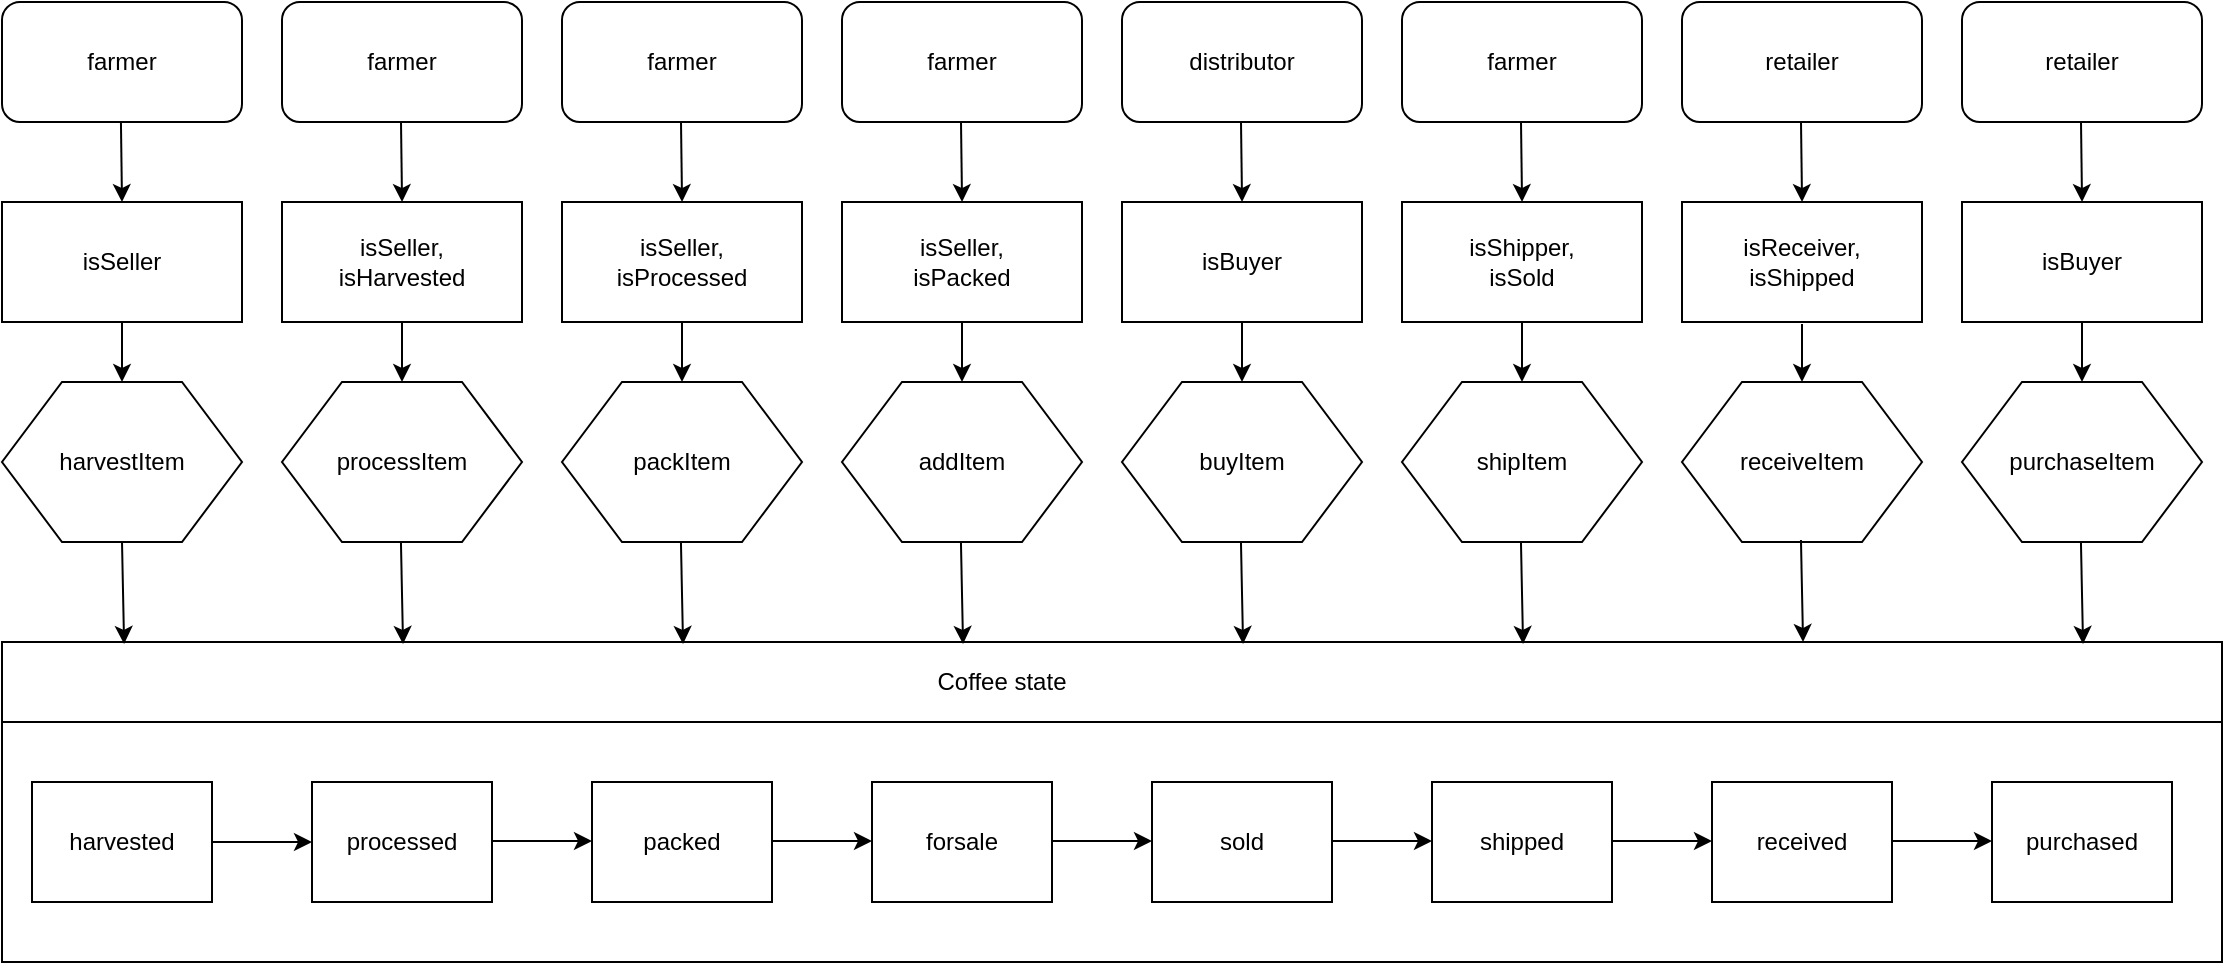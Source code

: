 <mxfile version="12.9.7" type="device"><diagram id="_Ppu0cv5OBJ6s502bK6j" name="Page-1"><mxGraphModel dx="1422" dy="791" grid="1" gridSize="10" guides="1" tooltips="1" connect="1" arrows="1" fold="1" page="1" pageScale="1" pageWidth="827" pageHeight="1169" math="0" shadow="0"><root><mxCell id="0"/><mxCell id="1" parent="0"/><mxCell id="bheTO-YOBBNnnfshBaUi-1" value="farmer" style="rounded=1;whiteSpace=wrap;html=1;" vertex="1" parent="1"><mxGeometry x="20" y="40" width="120" height="60" as="geometry"/></mxCell><mxCell id="bheTO-YOBBNnnfshBaUi-2" value="farmer" style="rounded=1;whiteSpace=wrap;html=1;" vertex="1" parent="1"><mxGeometry x="160" y="40" width="120" height="60" as="geometry"/></mxCell><mxCell id="bheTO-YOBBNnnfshBaUi-3" value="farmer" style="rounded=1;whiteSpace=wrap;html=1;" vertex="1" parent="1"><mxGeometry x="300" y="40" width="120" height="60" as="geometry"/></mxCell><mxCell id="bheTO-YOBBNnnfshBaUi-4" value="farmer" style="rounded=1;whiteSpace=wrap;html=1;" vertex="1" parent="1"><mxGeometry x="440" y="40" width="120" height="60" as="geometry"/></mxCell><mxCell id="bheTO-YOBBNnnfshBaUi-5" value="distributor" style="rounded=1;whiteSpace=wrap;html=1;" vertex="1" parent="1"><mxGeometry x="580" y="40" width="120" height="60" as="geometry"/></mxCell><mxCell id="bheTO-YOBBNnnfshBaUi-6" value="farmer" style="rounded=1;whiteSpace=wrap;html=1;" vertex="1" parent="1"><mxGeometry x="720" y="40" width="120" height="60" as="geometry"/></mxCell><mxCell id="bheTO-YOBBNnnfshBaUi-7" value="retailer" style="rounded=1;whiteSpace=wrap;html=1;" vertex="1" parent="1"><mxGeometry x="860" y="40" width="120" height="60" as="geometry"/></mxCell><mxCell id="bheTO-YOBBNnnfshBaUi-8" value="" style="rounded=0;whiteSpace=wrap;html=1;" vertex="1" parent="1"><mxGeometry x="20" y="360" width="1110" height="160" as="geometry"/></mxCell><mxCell id="bheTO-YOBBNnnfshBaUi-9" value="" style="endArrow=none;html=1;exitX=0;exitY=0.25;exitDx=0;exitDy=0;entryX=1;entryY=0.25;entryDx=0;entryDy=0;" edge="1" parent="1" source="bheTO-YOBBNnnfshBaUi-8" target="bheTO-YOBBNnnfshBaUi-8"><mxGeometry width="50" height="50" relative="1" as="geometry"><mxPoint x="390" y="430" as="sourcePoint"/><mxPoint x="440" y="380" as="targetPoint"/></mxGeometry></mxCell><mxCell id="bheTO-YOBBNnnfshBaUi-10" value="harvestItem" style="shape=hexagon;perimeter=hexagonPerimeter2;whiteSpace=wrap;html=1;" vertex="1" parent="1"><mxGeometry x="20" y="230" width="120" height="80" as="geometry"/></mxCell><mxCell id="bheTO-YOBBNnnfshBaUi-12" value="processItem" style="shape=hexagon;perimeter=hexagonPerimeter2;whiteSpace=wrap;html=1;" vertex="1" parent="1"><mxGeometry x="160" y="230" width="120" height="80" as="geometry"/></mxCell><mxCell id="bheTO-YOBBNnnfshBaUi-13" value="packItem" style="shape=hexagon;perimeter=hexagonPerimeter2;whiteSpace=wrap;html=1;" vertex="1" parent="1"><mxGeometry x="300" y="230" width="120" height="80" as="geometry"/></mxCell><mxCell id="bheTO-YOBBNnnfshBaUi-14" value="addItem" style="shape=hexagon;perimeter=hexagonPerimeter2;whiteSpace=wrap;html=1;" vertex="1" parent="1"><mxGeometry x="440" y="230" width="120" height="80" as="geometry"/></mxCell><mxCell id="bheTO-YOBBNnnfshBaUi-15" value="buyItem" style="shape=hexagon;perimeter=hexagonPerimeter2;whiteSpace=wrap;html=1;" vertex="1" parent="1"><mxGeometry x="580" y="230" width="120" height="80" as="geometry"/></mxCell><mxCell id="bheTO-YOBBNnnfshBaUi-16" value="shipItem" style="shape=hexagon;perimeter=hexagonPerimeter2;whiteSpace=wrap;html=1;" vertex="1" parent="1"><mxGeometry x="720" y="230" width="120" height="80" as="geometry"/></mxCell><mxCell id="bheTO-YOBBNnnfshBaUi-17" value="receiveItem" style="shape=hexagon;perimeter=hexagonPerimeter2;whiteSpace=wrap;html=1;" vertex="1" parent="1"><mxGeometry x="860" y="230" width="120" height="80" as="geometry"/></mxCell><mxCell id="bheTO-YOBBNnnfshBaUi-18" value="Coffee state" style="text;html=1;strokeColor=none;fillColor=none;align=center;verticalAlign=middle;whiteSpace=wrap;rounded=0;" vertex="1" parent="1"><mxGeometry x="480" y="370" width="80" height="20" as="geometry"/></mxCell><mxCell id="bheTO-YOBBNnnfshBaUi-21" value="retailer" style="rounded=1;whiteSpace=wrap;html=1;" vertex="1" parent="1"><mxGeometry x="1000" y="40" width="120" height="60" as="geometry"/></mxCell><mxCell id="bheTO-YOBBNnnfshBaUi-22" value="purchaseItem" style="shape=hexagon;perimeter=hexagonPerimeter2;whiteSpace=wrap;html=1;" vertex="1" parent="1"><mxGeometry x="1000" y="230" width="120" height="80" as="geometry"/></mxCell><mxCell id="bheTO-YOBBNnnfshBaUi-23" value="harvested" style="rounded=0;whiteSpace=wrap;html=1;" vertex="1" parent="1"><mxGeometry x="35" y="430" width="90" height="60" as="geometry"/></mxCell><mxCell id="bheTO-YOBBNnnfshBaUi-24" value="processed" style="rounded=0;whiteSpace=wrap;html=1;" vertex="1" parent="1"><mxGeometry x="175" y="430" width="90" height="60" as="geometry"/></mxCell><mxCell id="bheTO-YOBBNnnfshBaUi-25" value="packed" style="rounded=0;whiteSpace=wrap;html=1;" vertex="1" parent="1"><mxGeometry x="315" y="430" width="90" height="60" as="geometry"/></mxCell><mxCell id="bheTO-YOBBNnnfshBaUi-26" value="sold" style="rounded=0;whiteSpace=wrap;html=1;" vertex="1" parent="1"><mxGeometry x="595" y="430" width="90" height="60" as="geometry"/></mxCell><mxCell id="bheTO-YOBBNnnfshBaUi-27" value="forsale" style="rounded=0;whiteSpace=wrap;html=1;" vertex="1" parent="1"><mxGeometry x="455" y="430" width="90" height="60" as="geometry"/></mxCell><mxCell id="bheTO-YOBBNnnfshBaUi-28" value="received" style="rounded=0;whiteSpace=wrap;html=1;" vertex="1" parent="1"><mxGeometry x="875" y="430" width="90" height="60" as="geometry"/></mxCell><mxCell id="bheTO-YOBBNnnfshBaUi-29" value="shipped" style="rounded=0;whiteSpace=wrap;html=1;" vertex="1" parent="1"><mxGeometry x="735" y="430" width="90" height="60" as="geometry"/></mxCell><mxCell id="bheTO-YOBBNnnfshBaUi-30" value="purchased" style="rounded=0;whiteSpace=wrap;html=1;" vertex="1" parent="1"><mxGeometry x="1015" y="430" width="90" height="60" as="geometry"/></mxCell><mxCell id="bheTO-YOBBNnnfshBaUi-31" value="" style="endArrow=classic;html=1;exitX=1;exitY=0.5;exitDx=0;exitDy=0;" edge="1" parent="1" source="bheTO-YOBBNnnfshBaUi-23" target="bheTO-YOBBNnnfshBaUi-24"><mxGeometry width="50" height="50" relative="1" as="geometry"><mxPoint x="390" y="430" as="sourcePoint"/><mxPoint x="440" y="380" as="targetPoint"/></mxGeometry></mxCell><mxCell id="bheTO-YOBBNnnfshBaUi-32" value="" style="endArrow=classic;html=1;exitX=1;exitY=0.5;exitDx=0;exitDy=0;" edge="1" parent="1"><mxGeometry width="50" height="50" relative="1" as="geometry"><mxPoint x="265" y="459.5" as="sourcePoint"/><mxPoint x="315" y="459.5" as="targetPoint"/></mxGeometry></mxCell><mxCell id="bheTO-YOBBNnnfshBaUi-33" value="" style="endArrow=classic;html=1;exitX=1;exitY=0.5;exitDx=0;exitDy=0;" edge="1" parent="1"><mxGeometry width="50" height="50" relative="1" as="geometry"><mxPoint x="405" y="459.5" as="sourcePoint"/><mxPoint x="455" y="459.5" as="targetPoint"/></mxGeometry></mxCell><mxCell id="bheTO-YOBBNnnfshBaUi-34" value="" style="endArrow=classic;html=1;exitX=1;exitY=0.5;exitDx=0;exitDy=0;" edge="1" parent="1"><mxGeometry width="50" height="50" relative="1" as="geometry"><mxPoint x="545" y="459.5" as="sourcePoint"/><mxPoint x="595" y="459.5" as="targetPoint"/></mxGeometry></mxCell><mxCell id="bheTO-YOBBNnnfshBaUi-35" value="" style="endArrow=classic;html=1;exitX=1;exitY=0.5;exitDx=0;exitDy=0;" edge="1" parent="1"><mxGeometry width="50" height="50" relative="1" as="geometry"><mxPoint x="685" y="459.5" as="sourcePoint"/><mxPoint x="735" y="459.5" as="targetPoint"/></mxGeometry></mxCell><mxCell id="bheTO-YOBBNnnfshBaUi-36" value="" style="endArrow=classic;html=1;exitX=1;exitY=0.5;exitDx=0;exitDy=0;" edge="1" parent="1"><mxGeometry width="50" height="50" relative="1" as="geometry"><mxPoint x="825" y="459.5" as="sourcePoint"/><mxPoint x="875" y="459.5" as="targetPoint"/></mxGeometry></mxCell><mxCell id="bheTO-YOBBNnnfshBaUi-37" value="" style="endArrow=classic;html=1;exitX=1;exitY=0.5;exitDx=0;exitDy=0;" edge="1" parent="1"><mxGeometry width="50" height="50" relative="1" as="geometry"><mxPoint x="965" y="459.5" as="sourcePoint"/><mxPoint x="1015" y="459.5" as="targetPoint"/></mxGeometry></mxCell><mxCell id="bheTO-YOBBNnnfshBaUi-38" value="" style="endArrow=classic;html=1;exitX=0.5;exitY=1;exitDx=0;exitDy=0;entryX=0.055;entryY=0.006;entryDx=0;entryDy=0;entryPerimeter=0;" edge="1" parent="1" source="bheTO-YOBBNnnfshBaUi-10" target="bheTO-YOBBNnnfshBaUi-8"><mxGeometry width="50" height="50" relative="1" as="geometry"><mxPoint x="390" y="430" as="sourcePoint"/><mxPoint x="440" y="380" as="targetPoint"/></mxGeometry></mxCell><mxCell id="bheTO-YOBBNnnfshBaUi-39" value="" style="endArrow=classic;html=1;exitX=0.5;exitY=1;exitDx=0;exitDy=0;entryX=0.055;entryY=0.006;entryDx=0;entryDy=0;entryPerimeter=0;" edge="1" parent="1"><mxGeometry width="50" height="50" relative="1" as="geometry"><mxPoint x="219.47" y="310" as="sourcePoint"/><mxPoint x="220.52" y="360.96" as="targetPoint"/></mxGeometry></mxCell><mxCell id="bheTO-YOBBNnnfshBaUi-40" value="" style="endArrow=classic;html=1;exitX=0.5;exitY=1;exitDx=0;exitDy=0;entryX=0.055;entryY=0.006;entryDx=0;entryDy=0;entryPerimeter=0;" edge="1" parent="1"><mxGeometry width="50" height="50" relative="1" as="geometry"><mxPoint x="359.47" y="310" as="sourcePoint"/><mxPoint x="360.52" y="360.96" as="targetPoint"/></mxGeometry></mxCell><mxCell id="bheTO-YOBBNnnfshBaUi-41" value="" style="endArrow=classic;html=1;exitX=0.5;exitY=1;exitDx=0;exitDy=0;entryX=0.055;entryY=0.006;entryDx=0;entryDy=0;entryPerimeter=0;" edge="1" parent="1"><mxGeometry width="50" height="50" relative="1" as="geometry"><mxPoint x="499.47" y="310" as="sourcePoint"/><mxPoint x="500.52" y="360.96" as="targetPoint"/></mxGeometry></mxCell><mxCell id="bheTO-YOBBNnnfshBaUi-42" value="" style="endArrow=classic;html=1;exitX=0.5;exitY=1;exitDx=0;exitDy=0;entryX=0.055;entryY=0.006;entryDx=0;entryDy=0;entryPerimeter=0;" edge="1" parent="1"><mxGeometry width="50" height="50" relative="1" as="geometry"><mxPoint x="639.48" y="310" as="sourcePoint"/><mxPoint x="640.53" y="360.96" as="targetPoint"/></mxGeometry></mxCell><mxCell id="bheTO-YOBBNnnfshBaUi-43" value="" style="endArrow=classic;html=1;exitX=0.5;exitY=1;exitDx=0;exitDy=0;entryX=0.055;entryY=0.006;entryDx=0;entryDy=0;entryPerimeter=0;" edge="1" parent="1"><mxGeometry width="50" height="50" relative="1" as="geometry"><mxPoint x="779.48" y="310" as="sourcePoint"/><mxPoint x="780.53" y="360.96" as="targetPoint"/></mxGeometry></mxCell><mxCell id="bheTO-YOBBNnnfshBaUi-44" value="" style="endArrow=classic;html=1;exitX=0.5;exitY=1;exitDx=0;exitDy=0;entryX=0.055;entryY=0.006;entryDx=0;entryDy=0;entryPerimeter=0;" edge="1" parent="1"><mxGeometry width="50" height="50" relative="1" as="geometry"><mxPoint x="919.48" y="309.04" as="sourcePoint"/><mxPoint x="920.53" y="360.0" as="targetPoint"/></mxGeometry></mxCell><mxCell id="bheTO-YOBBNnnfshBaUi-45" value="" style="endArrow=classic;html=1;exitX=0.5;exitY=1;exitDx=0;exitDy=0;entryX=0.055;entryY=0.006;entryDx=0;entryDy=0;entryPerimeter=0;" edge="1" parent="1"><mxGeometry width="50" height="50" relative="1" as="geometry"><mxPoint x="1059.47" y="310.0" as="sourcePoint"/><mxPoint x="1060.52" y="360.96" as="targetPoint"/></mxGeometry></mxCell><mxCell id="bheTO-YOBBNnnfshBaUi-47" value="isSeller" style="rounded=0;whiteSpace=wrap;html=1;" vertex="1" parent="1"><mxGeometry x="20" y="140" width="120" height="60" as="geometry"/></mxCell><mxCell id="bheTO-YOBBNnnfshBaUi-48" value="&lt;div&gt;isSeller,&lt;/div&gt;&lt;div&gt;isHarvested&lt;br&gt;&lt;/div&gt;" style="rounded=0;whiteSpace=wrap;html=1;" vertex="1" parent="1"><mxGeometry x="160" y="140" width="120" height="60" as="geometry"/></mxCell><mxCell id="bheTO-YOBBNnnfshBaUi-49" value="&lt;div&gt;isSeller,&lt;/div&gt;&lt;div&gt;isProcessed&lt;br&gt;&lt;/div&gt;" style="rounded=0;whiteSpace=wrap;html=1;" vertex="1" parent="1"><mxGeometry x="300" y="140" width="120" height="60" as="geometry"/></mxCell><mxCell id="bheTO-YOBBNnnfshBaUi-50" value="&lt;div&gt;isSeller,&lt;/div&gt;&lt;div&gt;isPacked&lt;br&gt;&lt;/div&gt;" style="rounded=0;whiteSpace=wrap;html=1;" vertex="1" parent="1"><mxGeometry x="440" y="140" width="120" height="60" as="geometry"/></mxCell><mxCell id="bheTO-YOBBNnnfshBaUi-51" value="isBuyer" style="rounded=0;whiteSpace=wrap;html=1;" vertex="1" parent="1"><mxGeometry x="580" y="140" width="120" height="60" as="geometry"/></mxCell><mxCell id="bheTO-YOBBNnnfshBaUi-52" value="&lt;div&gt;isShipper,&lt;/div&gt;&lt;div&gt;isSold&lt;br&gt;&lt;/div&gt;" style="rounded=0;whiteSpace=wrap;html=1;" vertex="1" parent="1"><mxGeometry x="720" y="140" width="120" height="60" as="geometry"/></mxCell><mxCell id="bheTO-YOBBNnnfshBaUi-53" value="&lt;div&gt;isReceiver,&lt;/div&gt;&lt;div&gt;isShipped&lt;br&gt;&lt;/div&gt;" style="rounded=0;whiteSpace=wrap;html=1;" vertex="1" parent="1"><mxGeometry x="860" y="140" width="120" height="60" as="geometry"/></mxCell><mxCell id="bheTO-YOBBNnnfshBaUi-54" value="isBuyer" style="rounded=0;whiteSpace=wrap;html=1;" vertex="1" parent="1"><mxGeometry x="1000" y="140" width="120" height="60" as="geometry"/></mxCell><mxCell id="bheTO-YOBBNnnfshBaUi-55" value="" style="endArrow=classic;html=1;exitX=0.5;exitY=1;exitDx=0;exitDy=0;entryX=0.5;entryY=0;entryDx=0;entryDy=0;" edge="1" parent="1" target="bheTO-YOBBNnnfshBaUi-47"><mxGeometry width="50" height="50" relative="1" as="geometry"><mxPoint x="79.47" y="100" as="sourcePoint"/><mxPoint x="81" y="140" as="targetPoint"/></mxGeometry></mxCell><mxCell id="bheTO-YOBBNnnfshBaUi-56" value="" style="endArrow=classic;html=1;exitX=0.5;exitY=1;exitDx=0;exitDy=0;entryX=0.5;entryY=0;entryDx=0;entryDy=0;" edge="1" parent="1"><mxGeometry width="50" height="50" relative="1" as="geometry"><mxPoint x="219.5" y="100" as="sourcePoint"/><mxPoint x="220.03" y="140" as="targetPoint"/></mxGeometry></mxCell><mxCell id="bheTO-YOBBNnnfshBaUi-57" value="" style="endArrow=classic;html=1;exitX=0.5;exitY=1;exitDx=0;exitDy=0;entryX=0.5;entryY=0;entryDx=0;entryDy=0;" edge="1" parent="1"><mxGeometry width="50" height="50" relative="1" as="geometry"><mxPoint x="359.5" y="100" as="sourcePoint"/><mxPoint x="360.03" y="140" as="targetPoint"/></mxGeometry></mxCell><mxCell id="bheTO-YOBBNnnfshBaUi-58" value="" style="endArrow=classic;html=1;exitX=0.5;exitY=1;exitDx=0;exitDy=0;entryX=0.5;entryY=0;entryDx=0;entryDy=0;" edge="1" parent="1"><mxGeometry width="50" height="50" relative="1" as="geometry"><mxPoint x="499.5" y="100" as="sourcePoint"/><mxPoint x="500.03" y="140" as="targetPoint"/></mxGeometry></mxCell><mxCell id="bheTO-YOBBNnnfshBaUi-59" value="" style="endArrow=classic;html=1;exitX=0.5;exitY=1;exitDx=0;exitDy=0;entryX=0.5;entryY=0;entryDx=0;entryDy=0;" edge="1" parent="1"><mxGeometry width="50" height="50" relative="1" as="geometry"><mxPoint x="639.5" y="100" as="sourcePoint"/><mxPoint x="640.03" y="140" as="targetPoint"/></mxGeometry></mxCell><mxCell id="bheTO-YOBBNnnfshBaUi-60" value="" style="endArrow=classic;html=1;exitX=0.5;exitY=1;exitDx=0;exitDy=0;entryX=0.5;entryY=0;entryDx=0;entryDy=0;" edge="1" parent="1"><mxGeometry width="50" height="50" relative="1" as="geometry"><mxPoint x="779.5" y="100" as="sourcePoint"/><mxPoint x="780.03" y="140" as="targetPoint"/></mxGeometry></mxCell><mxCell id="bheTO-YOBBNnnfshBaUi-61" value="" style="endArrow=classic;html=1;exitX=0.5;exitY=1;exitDx=0;exitDy=0;entryX=0.5;entryY=0;entryDx=0;entryDy=0;" edge="1" parent="1"><mxGeometry width="50" height="50" relative="1" as="geometry"><mxPoint x="919.5" y="100" as="sourcePoint"/><mxPoint x="920.03" y="140" as="targetPoint"/></mxGeometry></mxCell><mxCell id="bheTO-YOBBNnnfshBaUi-62" value="" style="endArrow=classic;html=1;exitX=0.5;exitY=1;exitDx=0;exitDy=0;entryX=0.5;entryY=0;entryDx=0;entryDy=0;" edge="1" parent="1"><mxGeometry width="50" height="50" relative="1" as="geometry"><mxPoint x="1059.5" y="100" as="sourcePoint"/><mxPoint x="1060.03" y="140" as="targetPoint"/></mxGeometry></mxCell><mxCell id="bheTO-YOBBNnnfshBaUi-63" value="" style="endArrow=classic;html=1;entryX=0.5;entryY=0;entryDx=0;entryDy=0;" edge="1" parent="1" target="bheTO-YOBBNnnfshBaUi-10"><mxGeometry width="50" height="50" relative="1" as="geometry"><mxPoint x="80" y="200" as="sourcePoint"/><mxPoint x="80" y="220" as="targetPoint"/></mxGeometry></mxCell><mxCell id="bheTO-YOBBNnnfshBaUi-64" value="" style="endArrow=classic;html=1;entryX=0.5;entryY=0;entryDx=0;entryDy=0;exitX=0.5;exitY=1;exitDx=0;exitDy=0;" edge="1" parent="1" source="bheTO-YOBBNnnfshBaUi-48" target="bheTO-YOBBNnnfshBaUi-12"><mxGeometry width="50" height="50" relative="1" as="geometry"><mxPoint x="90" y="210" as="sourcePoint"/><mxPoint x="90" y="240" as="targetPoint"/></mxGeometry></mxCell><mxCell id="bheTO-YOBBNnnfshBaUi-65" value="" style="endArrow=classic;html=1;entryX=0.5;entryY=0;entryDx=0;entryDy=0;exitX=0.5;exitY=1;exitDx=0;exitDy=0;" edge="1" parent="1" source="bheTO-YOBBNnnfshBaUi-49" target="bheTO-YOBBNnnfshBaUi-13"><mxGeometry width="50" height="50" relative="1" as="geometry"><mxPoint x="230" y="210" as="sourcePoint"/><mxPoint x="230" y="240" as="targetPoint"/></mxGeometry></mxCell><mxCell id="bheTO-YOBBNnnfshBaUi-66" value="" style="endArrow=classic;html=1;entryX=0.5;entryY=0;entryDx=0;entryDy=0;exitX=0.5;exitY=1;exitDx=0;exitDy=0;" edge="1" parent="1" source="bheTO-YOBBNnnfshBaUi-50" target="bheTO-YOBBNnnfshBaUi-14"><mxGeometry width="50" height="50" relative="1" as="geometry"><mxPoint x="370" y="210" as="sourcePoint"/><mxPoint x="370" y="240" as="targetPoint"/></mxGeometry></mxCell><mxCell id="bheTO-YOBBNnnfshBaUi-67" value="" style="endArrow=classic;html=1;entryX=0.5;entryY=0;entryDx=0;entryDy=0;exitX=0.5;exitY=1;exitDx=0;exitDy=0;" edge="1" parent="1" source="bheTO-YOBBNnnfshBaUi-51" target="bheTO-YOBBNnnfshBaUi-15"><mxGeometry width="50" height="50" relative="1" as="geometry"><mxPoint x="510" y="210" as="sourcePoint"/><mxPoint x="510" y="240" as="targetPoint"/></mxGeometry></mxCell><mxCell id="bheTO-YOBBNnnfshBaUi-68" value="" style="endArrow=classic;html=1;entryX=0.5;entryY=0;entryDx=0;entryDy=0;exitX=0.5;exitY=1;exitDx=0;exitDy=0;" edge="1" parent="1" source="bheTO-YOBBNnnfshBaUi-52" target="bheTO-YOBBNnnfshBaUi-16"><mxGeometry width="50" height="50" relative="1" as="geometry"><mxPoint x="650" y="210" as="sourcePoint"/><mxPoint x="650" y="240" as="targetPoint"/></mxGeometry></mxCell><mxCell id="bheTO-YOBBNnnfshBaUi-69" value="" style="endArrow=classic;html=1;entryX=0.5;entryY=0;entryDx=0;entryDy=0;" edge="1" parent="1" target="bheTO-YOBBNnnfshBaUi-17"><mxGeometry width="50" height="50" relative="1" as="geometry"><mxPoint x="920" y="201" as="sourcePoint"/><mxPoint x="790" y="240" as="targetPoint"/></mxGeometry></mxCell><mxCell id="bheTO-YOBBNnnfshBaUi-71" value="" style="endArrow=classic;html=1;entryX=0.5;entryY=0;entryDx=0;entryDy=0;exitX=0.5;exitY=1;exitDx=0;exitDy=0;" edge="1" parent="1" source="bheTO-YOBBNnnfshBaUi-54" target="bheTO-YOBBNnnfshBaUi-22"><mxGeometry width="50" height="50" relative="1" as="geometry"><mxPoint x="930" y="211" as="sourcePoint"/><mxPoint x="930" y="240" as="targetPoint"/></mxGeometry></mxCell></root></mxGraphModel></diagram></mxfile>